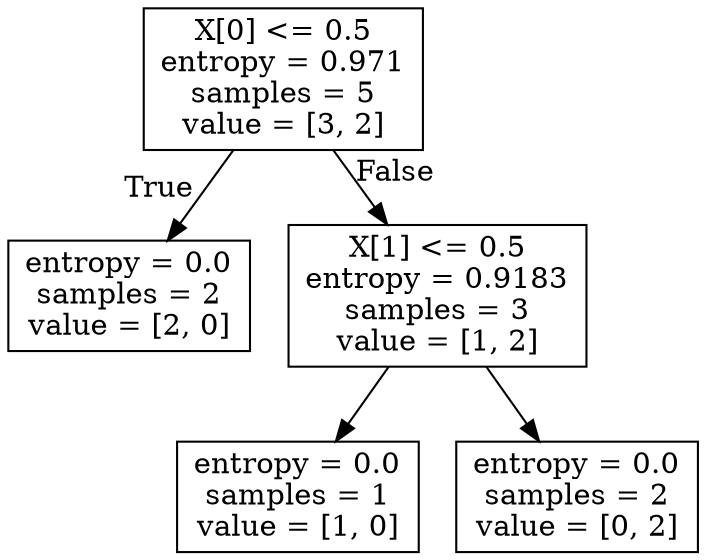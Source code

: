 digraph Tree {
node [shape=box] ;
0 [label="X[0] <= 0.5\nentropy = 0.971\nsamples = 5\nvalue = [3, 2]"] ;
1 [label="entropy = 0.0\nsamples = 2\nvalue = [2, 0]"] ;
0 -> 1 [labeldistance=2.5, labelangle=45, headlabel="True"] ;
2 [label="X[1] <= 0.5\nentropy = 0.9183\nsamples = 3\nvalue = [1, 2]"] ;
0 -> 2 [labeldistance=2.5, labelangle=-45, headlabel="False"] ;
3 [label="entropy = 0.0\nsamples = 1\nvalue = [1, 0]"] ;
2 -> 3 ;
4 [label="entropy = 0.0\nsamples = 2\nvalue = [0, 2]"] ;
2 -> 4 ;
}